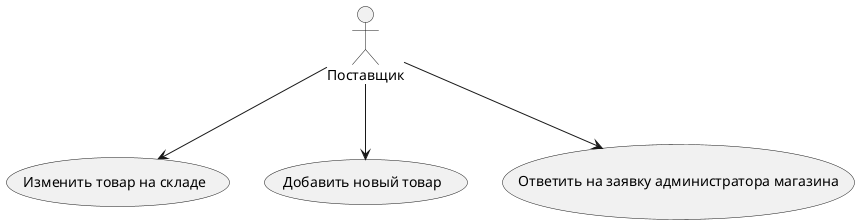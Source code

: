 @startuml 


Поставщик --> (Изменить товар на складе)
Поставщик --> (Добавить новый товар)
Поставщик --> (Ответить на заявку администратора магазина)




@enduml